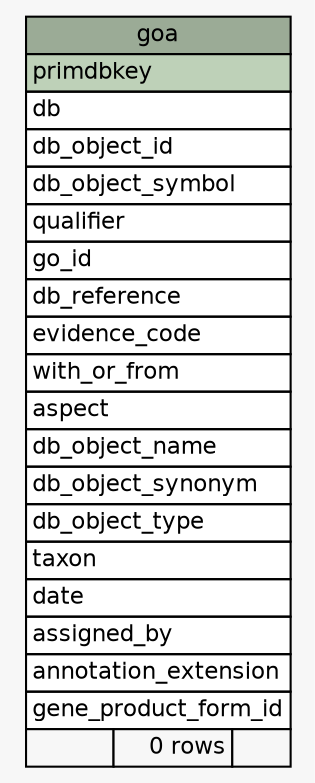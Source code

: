 // dot 2.38.0 on Windows 8.1 6.3
// SchemaSpy rev 590
digraph "goa" {
  graph [
    rankdir="RL"
    bgcolor="#f7f7f7"
    nodesep="0.18"
    ranksep="0.46"
    fontname="Helvetica"
    fontsize="11"
  ];
  node [
    fontname="Helvetica"
    fontsize="11"
    shape="plaintext"
  ];
  edge [
    arrowsize="0.8"
  ];
  "goa" [
    label=<
    <TABLE BORDER="0" CELLBORDER="1" CELLSPACING="0" BGCOLOR="#ffffff">
      <TR><TD COLSPAN="3" BGCOLOR="#9bab96" ALIGN="CENTER">goa</TD></TR>
      <TR><TD PORT="primdbkey" COLSPAN="3" BGCOLOR="#bed1b8" ALIGN="LEFT">primdbkey</TD></TR>
      <TR><TD PORT="db" COLSPAN="3" ALIGN="LEFT">db</TD></TR>
      <TR><TD PORT="db_object_id" COLSPAN="3" ALIGN="LEFT">db_object_id</TD></TR>
      <TR><TD PORT="db_object_symbol" COLSPAN="3" ALIGN="LEFT">db_object_symbol</TD></TR>
      <TR><TD PORT="qualifier" COLSPAN="3" ALIGN="LEFT">qualifier</TD></TR>
      <TR><TD PORT="go_id" COLSPAN="3" ALIGN="LEFT">go_id</TD></TR>
      <TR><TD PORT="db_reference" COLSPAN="3" ALIGN="LEFT">db_reference</TD></TR>
      <TR><TD PORT="evidence_code" COLSPAN="3" ALIGN="LEFT">evidence_code</TD></TR>
      <TR><TD PORT="with_or_from" COLSPAN="3" ALIGN="LEFT">with_or_from</TD></TR>
      <TR><TD PORT="aspect" COLSPAN="3" ALIGN="LEFT">aspect</TD></TR>
      <TR><TD PORT="db_object_name" COLSPAN="3" ALIGN="LEFT">db_object_name</TD></TR>
      <TR><TD PORT="db_object_synonym" COLSPAN="3" ALIGN="LEFT">db_object_synonym</TD></TR>
      <TR><TD PORT="db_object_type" COLSPAN="3" ALIGN="LEFT">db_object_type</TD></TR>
      <TR><TD PORT="taxon" COLSPAN="3" ALIGN="LEFT">taxon</TD></TR>
      <TR><TD PORT="date" COLSPAN="3" ALIGN="LEFT">date</TD></TR>
      <TR><TD PORT="assigned_by" COLSPAN="3" ALIGN="LEFT">assigned_by</TD></TR>
      <TR><TD PORT="annotation_extension" COLSPAN="3" ALIGN="LEFT">annotation_extension</TD></TR>
      <TR><TD PORT="gene_product_form_id" COLSPAN="3" ALIGN="LEFT">gene_product_form_id</TD></TR>
      <TR><TD ALIGN="LEFT" BGCOLOR="#f7f7f7">  </TD><TD ALIGN="RIGHT" BGCOLOR="#f7f7f7">0 rows</TD><TD ALIGN="RIGHT" BGCOLOR="#f7f7f7">  </TD></TR>
    </TABLE>>
    URL="tables/goa.html"
    tooltip="goa"
  ];
}
